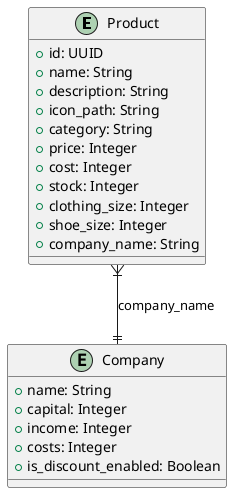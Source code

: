 @startuml architecture

entity Product {
    + id: UUID
    + name: String
    + description: String
    + icon_path: String
    + category: String
    + price: Integer
    + cost: Integer
    + stock: Integer
    + clothing_size: Integer
    + shoe_size: Integer
    + company_name: String
}

entity Company {
    + name: String
    + capital: Integer
    + income: Integer
    + costs: Integer
    + is_discount_enabled: Boolean
}

Product }|--|| Company : "company_name"

@enduml